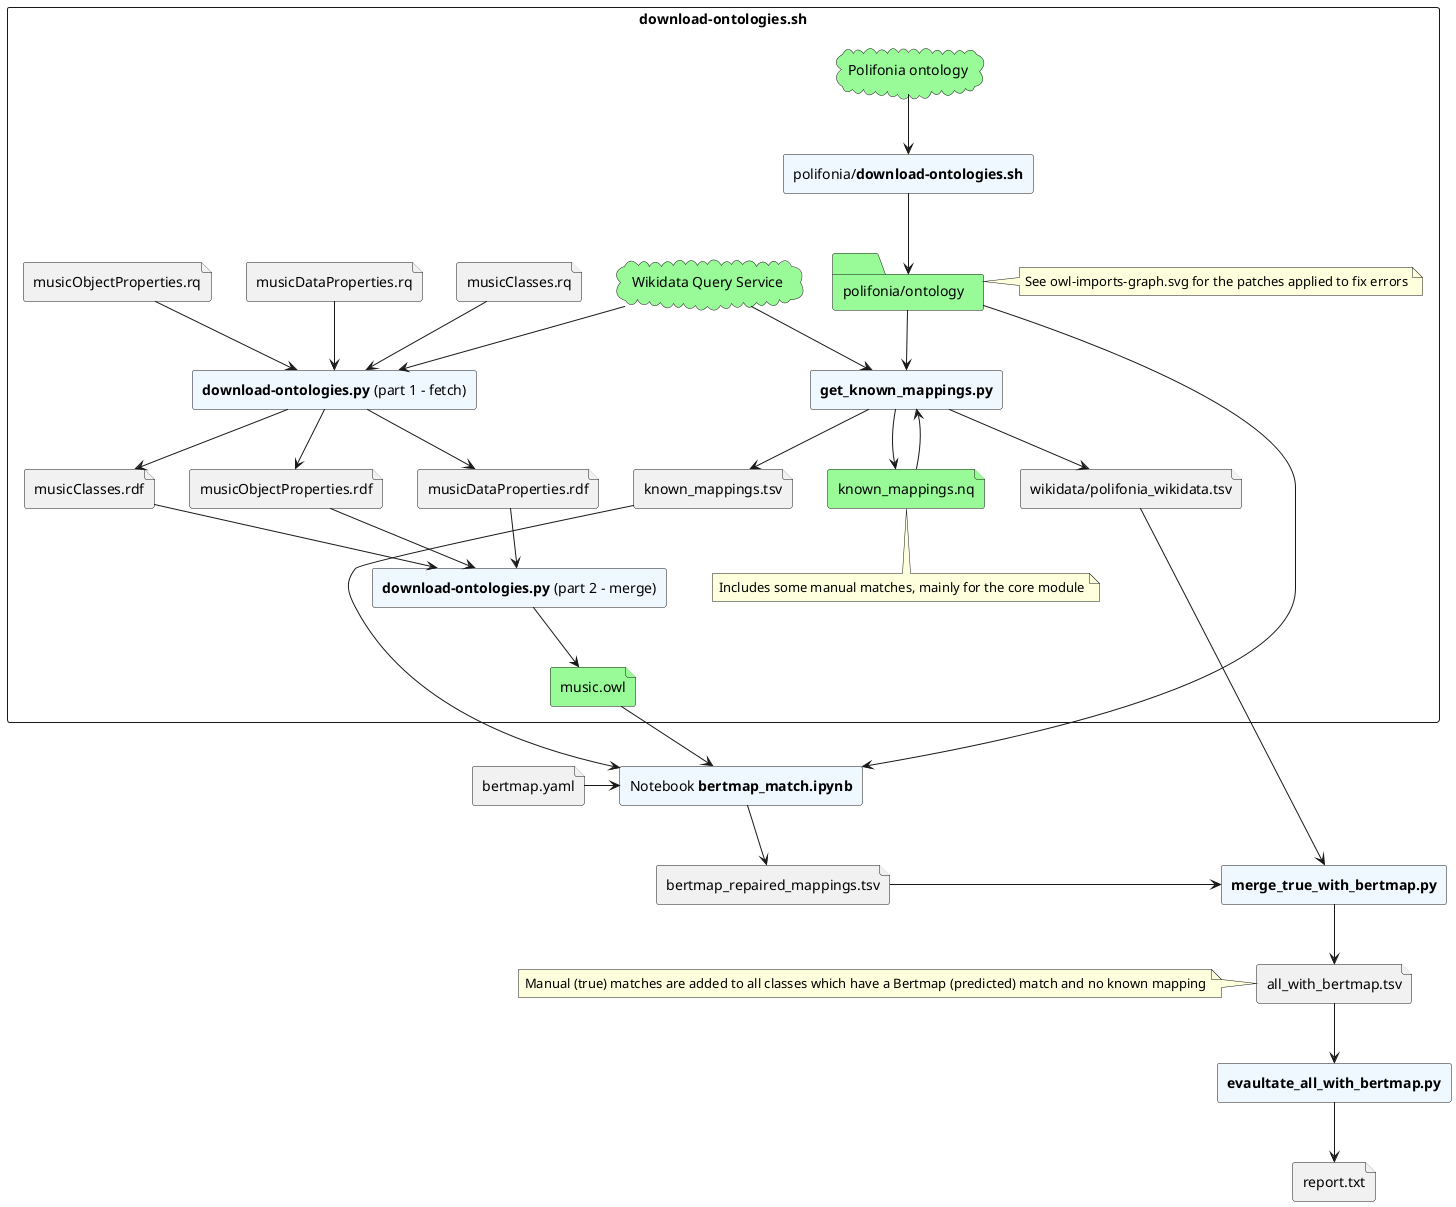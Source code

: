 @startuml flow

rectangle "**download-ontologies.sh**" {
cloud "Wikidata Query Service" as wikidata #palegreen
file musicClasses.rq
file musicDataProperties.rq
file musicObjectProperties.rq
file musicClasses.rdf
file musicDataProperties.rdf
file musicObjectProperties.rdf
file music.owl #palegreen
rectangle "**download-ontologies.py** (part 1 - fetch)" as wd1 #aliceblue
rectangle "**download-ontologies.py** (part 2 - merge)" as wd2 #aliceblue
musicClasses.rq --> wd1
musicDataProperties.rq --> wd1
musicObjectProperties.rq --> wd1
wikidata --> wd1
wd1 --> musicClasses.rdf
wd1 --> musicDataProperties.rdf
wd1 --> musicObjectProperties.rdf
musicClasses.rdf --> wd2
musicDataProperties.rdf --> wd2
musicObjectProperties.rdf --> wd2
wd2 --> music.owl

cloud "Polifonia ontology" as polifonia #palegreen
rectangle "polifonia/**download-ontologies.sh**" as downpolifonia #aliceblue
folder "polifonia/ontology" as polifoniaowl #palegreen
polifonia --> downpolifonia
downpolifonia --> polifoniaowl
note right of polifoniaowl: See owl-imports-graph.svg for the patches applied to fix errors

rectangle "**get_known_mappings.py**" as get_known_mappings #aliceblue
file "known_mappings.tsv"
file "wikidata/polifonia_wikidata.tsv" as polifonia_wikidata
file "known_mappings.nq" #palegreen
note bottom of known_mappings.nq: Includes some manual matches, mainly for the core module
known_mappings.nq --> get_known_mappings
polifoniaowl --> get_known_mappings
wikidata --> get_known_mappings
get_known_mappings --> known_mappings.tsv
get_known_mappings --> polifonia_wikidata
get_known_mappings --> known_mappings.nq
}

rectangle "Notebook **bertmap_match.ipynb**" as notebook #aliceblue
file "bertmap.yaml" as yml
file "bertmap_repaired_mappings.tsv" as repaired
yml -> notebook
known_mappings.tsv --> notebook
music.owl --> notebook
polifoniaowl --> notebook
notebook --> repaired

file "all_with_bertmap.tsv"
rectangle "**merge_true_with_bertmap.py**" as merge_true_with_bertmap #aliceblue
note left of all_with_bertmap.tsv: Manual (true) matches are added to all classes which have a Bertmap (predicted) match and no known mapping
polifonia_wikidata --> merge_true_with_bertmap
repaired -> merge_true_with_bertmap
merge_true_with_bertmap --> all_with_bertmap.tsv

rectangle "**evaultate_all_with_bertmap.py**" as evaluate #aliceblue
file "report.txt"
all_with_bertmap.tsv --> evaluate
evaluate --> report.txt
@enduml